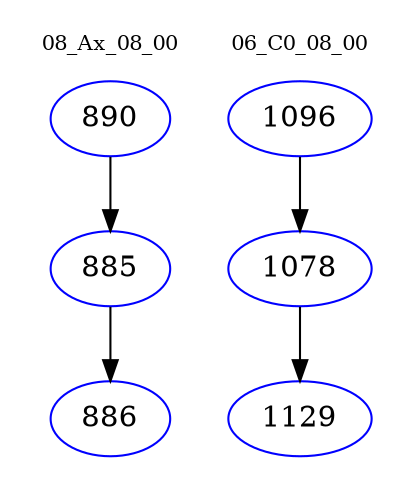 digraph{
subgraph cluster_0 {
color = white
label = "08_Ax_08_00";
fontsize=10;
T0_890 [label="890", color="blue"]
T0_890 -> T0_885 [color="black"]
T0_885 [label="885", color="blue"]
T0_885 -> T0_886 [color="black"]
T0_886 [label="886", color="blue"]
}
subgraph cluster_1 {
color = white
label = "06_C0_08_00";
fontsize=10;
T1_1096 [label="1096", color="blue"]
T1_1096 -> T1_1078 [color="black"]
T1_1078 [label="1078", color="blue"]
T1_1078 -> T1_1129 [color="black"]
T1_1129 [label="1129", color="blue"]
}
}
